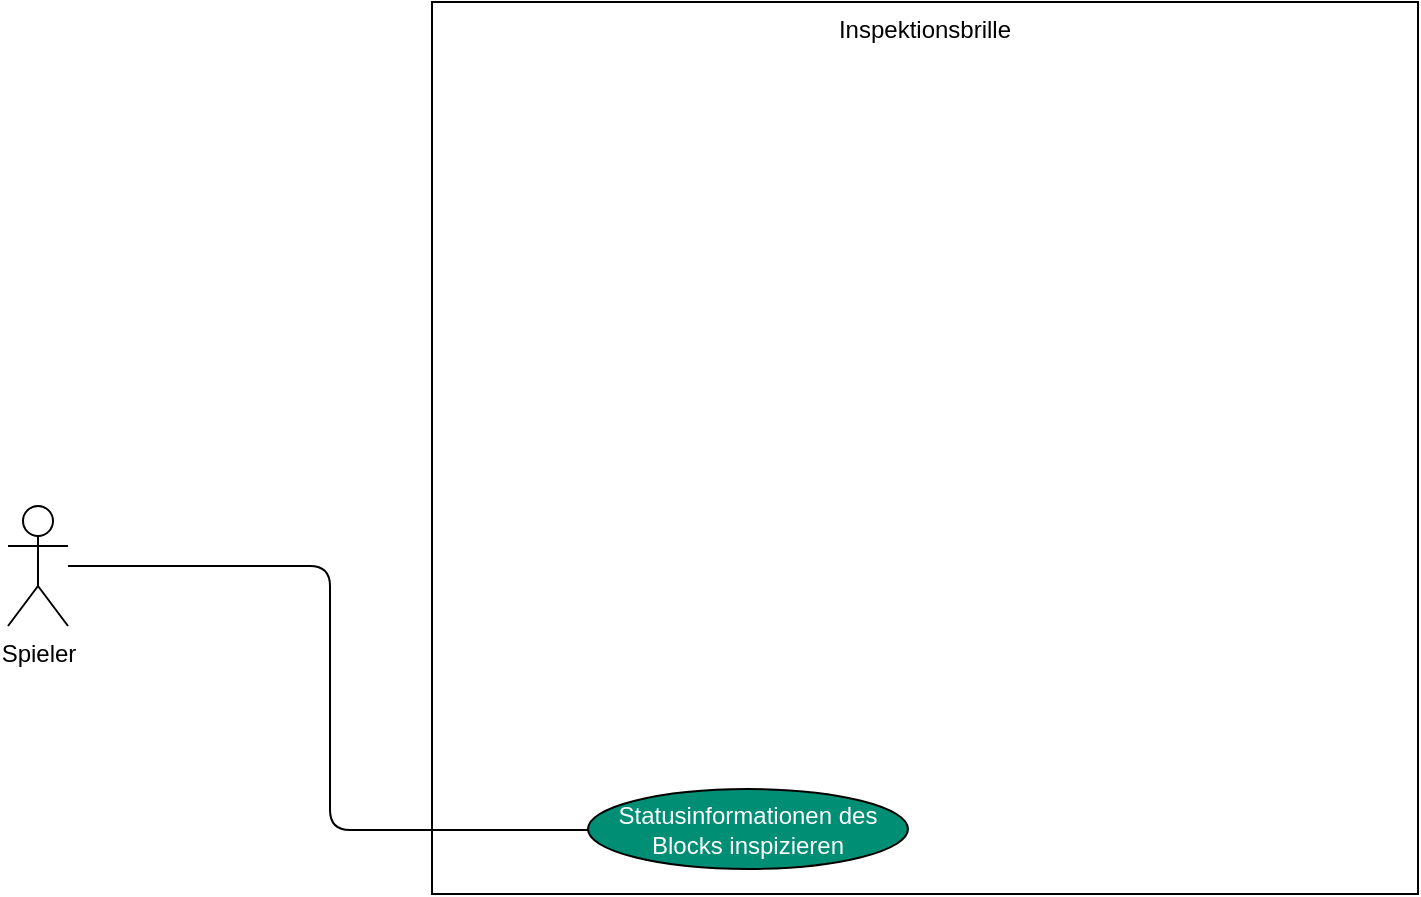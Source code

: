 <mxfile version="22.1.4" type="github">
  <diagram name="Seite-1" id="E7ZIlm7cCNo2ioqy-Kft">
    <mxGraphModel dx="1009" dy="542" grid="1" gridSize="10" guides="1" tooltips="1" connect="1" arrows="1" fold="1" page="1" pageScale="1" pageWidth="827" pageHeight="1169" math="0" shadow="0">
      <root>
        <mxCell id="0" />
        <mxCell id="1" parent="0" />
        <mxCell id="UWEdhqjtWgi3fhNR3H9l-1" value="Inspektionsbrille" style="whiteSpace=wrap;html=1;fillColor=none;verticalAlign=top;" vertex="1" parent="1">
          <mxGeometry x="255" y="122" width="493" height="446" as="geometry" />
        </mxCell>
        <mxCell id="UWEdhqjtWgi3fhNR3H9l-6" value="Spieler" style="shape=umlActor;verticalLabelPosition=bottom;labelBackgroundColor=#ffffff;verticalAlign=top;html=1;fillColor=none;" vertex="1" parent="1">
          <mxGeometry x="43" y="374" width="30" height="60" as="geometry" />
        </mxCell>
        <mxCell id="UWEdhqjtWgi3fhNR3H9l-10" value="Statusinformationen des Blocks inspizieren" style="ellipse;whiteSpace=wrap;html=1;fillColor=#008e74;fontColor=#FFFFFF;" vertex="1" parent="1">
          <mxGeometry x="333" y="515.5" width="160" height="40" as="geometry" />
        </mxCell>
        <mxCell id="UWEdhqjtWgi3fhNR3H9l-14" style="edgeStyle=orthogonalEdgeStyle;rounded=1;orthogonalLoop=1;jettySize=auto;html=1;endArrow=none;endFill=0;" edge="1" parent="1" source="UWEdhqjtWgi3fhNR3H9l-6" target="UWEdhqjtWgi3fhNR3H9l-10">
          <mxGeometry relative="1" as="geometry">
            <mxPoint x="83" y="413.833" as="sourcePoint" />
            <mxPoint x="343.001" y="413.833" as="targetPoint" />
            <Array as="points">
              <mxPoint x="204" y="404" />
              <mxPoint x="204" y="536" />
            </Array>
          </mxGeometry>
        </mxCell>
      </root>
    </mxGraphModel>
  </diagram>
</mxfile>
